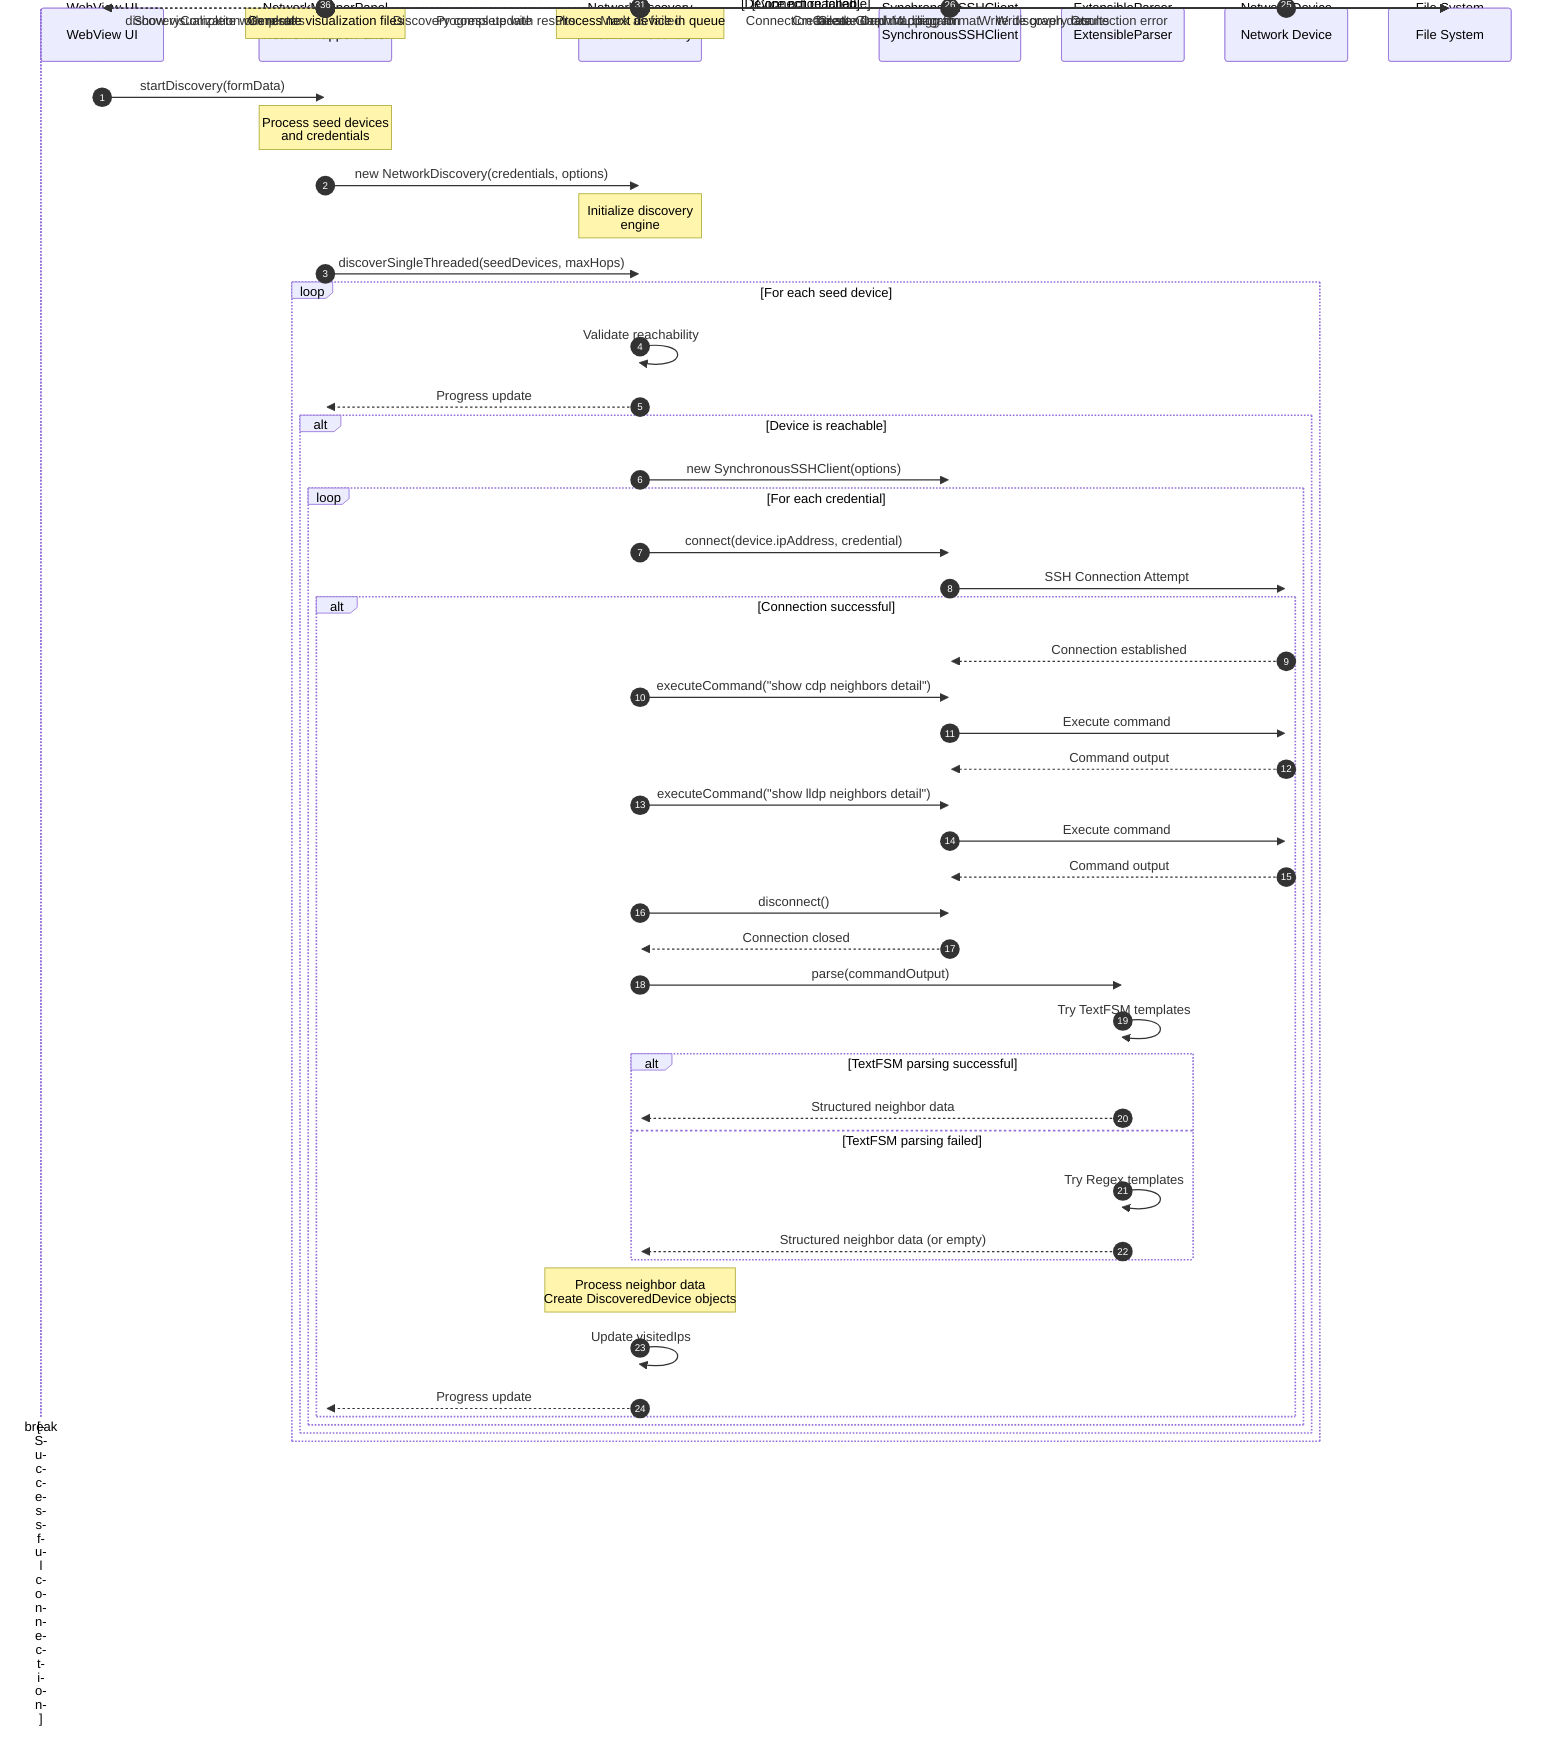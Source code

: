 sequenceDiagram
    autonumber
    
    participant UI as WebView UI
    participant NMP as NetworkMapperPanel
    participant NDC as NetworkDiscovery
    participant SSHCl as SynchronousSSHClient
    participant Parser as ExtensibleParser
    participant Device as Network Device
    participant FS as File System
    
    UI->>NMP: startDiscovery(formData)
    Note over NMP: Process seed devices<br>and credentials
    NMP->>NDC: new NetworkDiscovery(credentials, options)
    Note over NDC: Initialize discovery<br>engine
    NMP->>NDC: discoverSingleThreaded(seedDevices, maxHops)
    
    loop For each seed device
        NDC->>NDC: Validate reachability
        NDC-->>NMP: Progress update
        
        alt Device is reachable
            NDC->>SSHCl: new SynchronousSSHClient(options)
            
            loop For each credential
                NDC->>SSHCl: connect(device.ipAddress, credential)
                SSHCl->>Device: SSH Connection Attempt
                
                alt Connection successful
                    Device-->>SSHCl: Connection established
                    NDC->>SSHCl: executeCommand("show cdp neighbors detail")
                    SSHCl->>Device: Execute command
                    Device-->>SSHCl: Command output
                    NDC->>SSHCl: executeCommand("show lldp neighbors detail")
                    SSHCl->>Device: Execute command
                    Device-->>SSHCl: Command output
                    NDC->>SSHCl: disconnect()
                    SSHCl-->>NDC: Connection closed
                    
                    NDC->>Parser: parse(commandOutput)
                    Parser->>Parser: Try TextFSM templates
                    alt TextFSM parsing successful
                        Parser-->>NDC: Structured neighbor data
                    else TextFSM parsing failed
                        Parser->>Parser: Try Regex templates
                        Parser-->>NDC: Structured neighbor data (or empty)
                    end
                    
                    Note over NDC: Process neighbor data<br>Create DiscoveredDevice objects
                    NDC->>NDC: Update visitedIps
                    NDC-->>NMP: Progress update
                    break Successful connection
                    end
                else Connection failed
                    Device-->>SSHCl: Connection error
                    SSHCl-->>NDC: Connection failed
                    Note over NDC: Try next credential
                end
            end
        else Device not reachable
            NDC->>NDC: Mark as failed
            NDC-->>NMP: Progress update
        end
        
        Note over NDC: Process next device in queue
    end
    
    NDC->>FS: Write discovery results
    NDC->>FS: Write graph data
    NDC-->>NMP: Discovery complete with results
    NMP-->>UI: discoveryComplete with results
    
    Note over NMP: Generate visualization files
    NMP->>FS: Create standard mapping format
    NMP->>FS: Create Draw.io diagram
    NMP->>FS: Create GraphML diagram
    NMP-->>UI: Show visualization complete